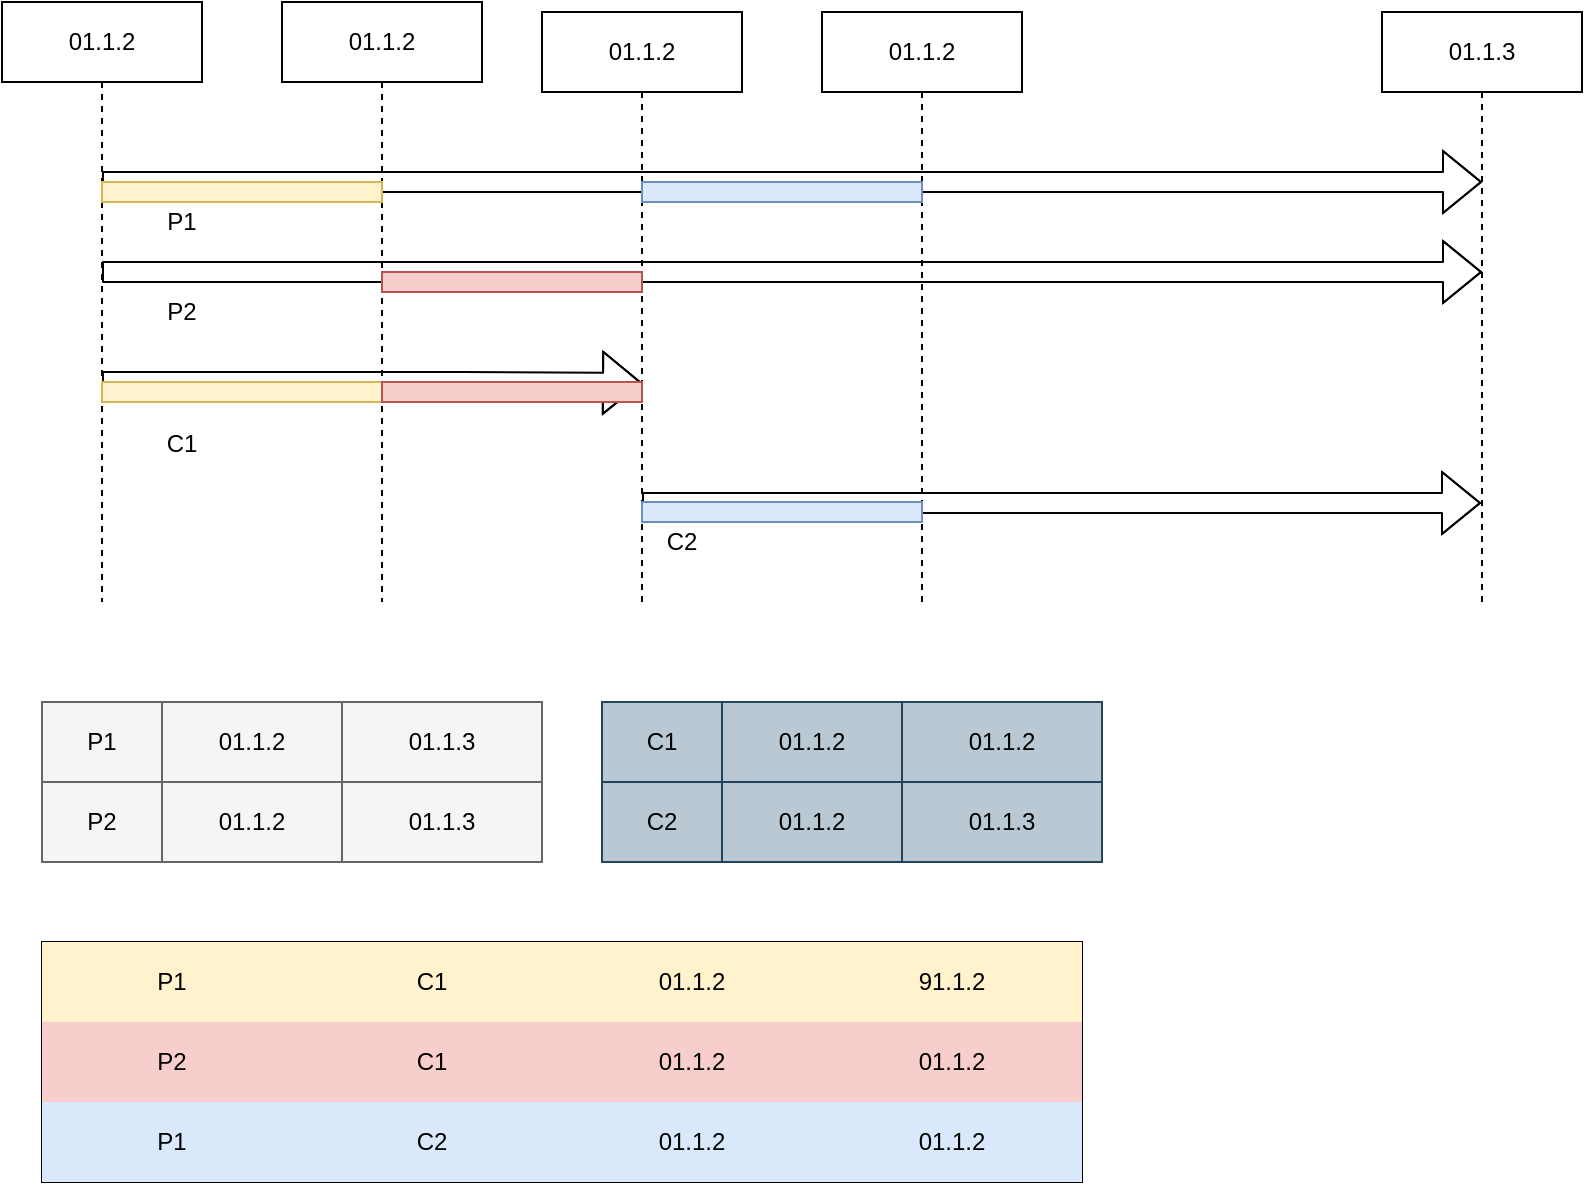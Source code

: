 <mxfile version="14.3.1" type="github" pages="2">
  <diagram id="Zvx5ettBaQEi-MYhYSjB" name="Page-1">
    <mxGraphModel dx="754" dy="679" grid="1" gridSize="10" guides="1" tooltips="1" connect="1" arrows="1" fold="1" page="1" pageScale="1" pageWidth="827" pageHeight="1169" math="0" shadow="0">
      <root>
        <mxCell id="0" />
        <mxCell id="1" parent="0" />
        <mxCell id="zC47A58OgdgVCpK81ka_-1" value="" style="shape=flexArrow;endArrow=classic;html=1;" parent="1" edge="1">
          <mxGeometry width="50" height="50" relative="1" as="geometry">
            <mxPoint x="60" y="150" as="sourcePoint" />
            <mxPoint x="750" y="150" as="targetPoint" />
            <Array as="points">
              <mxPoint x="240" y="150" />
            </Array>
          </mxGeometry>
        </mxCell>
        <mxCell id="zC47A58OgdgVCpK81ka_-2" value="P1" style="text;html=1;strokeColor=none;fillColor=none;align=center;verticalAlign=middle;whiteSpace=wrap;rounded=0;" parent="1" vertex="1">
          <mxGeometry x="80" y="160" width="40" height="20" as="geometry" />
        </mxCell>
        <mxCell id="zC47A58OgdgVCpK81ka_-3" value="" style="shape=flexArrow;endArrow=classic;html=1;" parent="1" edge="1">
          <mxGeometry width="50" height="50" relative="1" as="geometry">
            <mxPoint x="60" y="250" as="sourcePoint" />
            <mxPoint x="330" y="250.5" as="targetPoint" />
            <Array as="points">
              <mxPoint x="240" y="250" />
            </Array>
          </mxGeometry>
        </mxCell>
        <mxCell id="zC47A58OgdgVCpK81ka_-4" value="C1" style="text;html=1;strokeColor=none;fillColor=none;align=center;verticalAlign=middle;whiteSpace=wrap;rounded=0;" parent="1" vertex="1">
          <mxGeometry x="80" y="270.5" width="40" height="20" as="geometry" />
        </mxCell>
        <mxCell id="zC47A58OgdgVCpK81ka_-7" value="01.1.2" style="shape=umlLifeline;perimeter=lifelinePerimeter;whiteSpace=wrap;html=1;container=1;collapsible=0;recursiveResize=0;outlineConnect=0;" parent="1" vertex="1">
          <mxGeometry x="10" y="60" width="100" height="300" as="geometry" />
        </mxCell>
        <mxCell id="zC47A58OgdgVCpK81ka_-8" value="01.1.2" style="shape=umlLifeline;perimeter=lifelinePerimeter;whiteSpace=wrap;html=1;container=1;collapsible=0;recursiveResize=0;outlineConnect=0;" parent="1" vertex="1">
          <mxGeometry x="150" y="60" width="100" height="300" as="geometry" />
        </mxCell>
        <mxCell id="zC47A58OgdgVCpK81ka_-9" value="01.1.2" style="shape=umlLifeline;perimeter=lifelinePerimeter;whiteSpace=wrap;html=1;container=1;collapsible=0;recursiveResize=0;outlineConnect=0;" parent="1" vertex="1">
          <mxGeometry x="280" y="65" width="100" height="295" as="geometry" />
        </mxCell>
        <mxCell id="zC47A58OgdgVCpK81ka_-10" value="" style="shape=flexArrow;endArrow=classic;html=1;" parent="1" target="zC47A58OgdgVCpK81ka_-13" edge="1">
          <mxGeometry width="50" height="50" relative="1" as="geometry">
            <mxPoint x="330" y="310.5" as="sourcePoint" />
            <mxPoint x="600" y="311" as="targetPoint" />
            <Array as="points">
              <mxPoint x="510" y="310.5" />
            </Array>
          </mxGeometry>
        </mxCell>
        <mxCell id="zC47A58OgdgVCpK81ka_-11" value="C2" style="text;html=1;strokeColor=none;fillColor=none;align=center;verticalAlign=middle;whiteSpace=wrap;rounded=0;" parent="1" vertex="1">
          <mxGeometry x="330" y="320" width="40" height="20" as="geometry" />
        </mxCell>
        <mxCell id="zC47A58OgdgVCpK81ka_-12" value="01.1.2" style="shape=umlLifeline;perimeter=lifelinePerimeter;whiteSpace=wrap;html=1;container=1;collapsible=0;recursiveResize=0;outlineConnect=0;" parent="1" vertex="1">
          <mxGeometry x="420" y="65" width="100" height="295" as="geometry" />
        </mxCell>
        <mxCell id="zC47A58OgdgVCpK81ka_-13" value="01.1.3" style="shape=umlLifeline;perimeter=lifelinePerimeter;whiteSpace=wrap;html=1;container=1;collapsible=0;recursiveResize=0;outlineConnect=0;" parent="1" vertex="1">
          <mxGeometry x="700" y="65" width="100" height="295" as="geometry" />
        </mxCell>
        <mxCell id="zC47A58OgdgVCpK81ka_-14" value="" style="shape=flexArrow;endArrow=classic;html=1;" parent="1" edge="1">
          <mxGeometry width="50" height="50" relative="1" as="geometry">
            <mxPoint x="60" y="195" as="sourcePoint" />
            <mxPoint x="750" y="195" as="targetPoint" />
            <Array as="points">
              <mxPoint x="240" y="195" />
            </Array>
          </mxGeometry>
        </mxCell>
        <mxCell id="zC47A58OgdgVCpK81ka_-15" value="P2" style="text;html=1;strokeColor=none;fillColor=none;align=center;verticalAlign=middle;whiteSpace=wrap;rounded=0;" parent="1" vertex="1">
          <mxGeometry x="80" y="205" width="40" height="20" as="geometry" />
        </mxCell>
        <mxCell id="zC47A58OgdgVCpK81ka_-16" value="" style="rounded=0;whiteSpace=wrap;html=1;fillColor=#fff2cc;strokeColor=#d6b656;" parent="1" vertex="1">
          <mxGeometry x="60" y="150" width="140" height="10" as="geometry" />
        </mxCell>
        <mxCell id="zC47A58OgdgVCpK81ka_-17" value="" style="rounded=0;whiteSpace=wrap;html=1;fillColor=#fff2cc;strokeColor=#d6b656;" parent="1" vertex="1">
          <mxGeometry x="60" y="250" width="140" height="10" as="geometry" />
        </mxCell>
        <mxCell id="zC47A58OgdgVCpK81ka_-23" value="" style="rounded=0;whiteSpace=wrap;html=1;fillColor=#f8cecc;strokeColor=#b85450;" parent="1" vertex="1">
          <mxGeometry x="200" y="195" width="130" height="10" as="geometry" />
        </mxCell>
        <mxCell id="zC47A58OgdgVCpK81ka_-24" value="" style="rounded=0;whiteSpace=wrap;html=1;fillColor=#f8cecc;strokeColor=#b85450;" parent="1" vertex="1">
          <mxGeometry x="200" y="250" width="130" height="10" as="geometry" />
        </mxCell>
        <mxCell id="zC47A58OgdgVCpK81ka_-27" value="" style="shape=table;html=1;whiteSpace=wrap;startSize=0;container=1;collapsible=0;childLayout=tableLayout;fillColor=#f5f5f5;strokeColor=#666666;fontColor=#333333;" parent="1" vertex="1">
          <mxGeometry x="30" y="410" width="250" height="80" as="geometry" />
        </mxCell>
        <mxCell id="zC47A58OgdgVCpK81ka_-28" value="" style="shape=partialRectangle;html=1;whiteSpace=wrap;collapsible=0;dropTarget=0;pointerEvents=0;fillColor=none;top=0;left=0;bottom=0;right=0;points=[[0,0.5],[1,0.5]];portConstraint=eastwest;" parent="zC47A58OgdgVCpK81ka_-27" vertex="1">
          <mxGeometry width="250" height="40" as="geometry" />
        </mxCell>
        <mxCell id="zC47A58OgdgVCpK81ka_-29" value="P1" style="shape=partialRectangle;html=1;whiteSpace=wrap;connectable=0;overflow=hidden;fillColor=none;top=0;left=0;bottom=0;right=0;" parent="zC47A58OgdgVCpK81ka_-28" vertex="1">
          <mxGeometry width="60" height="40" as="geometry" />
        </mxCell>
        <mxCell id="zC47A58OgdgVCpK81ka_-30" value="01.1.2" style="shape=partialRectangle;html=1;whiteSpace=wrap;connectable=0;overflow=hidden;fillColor=none;top=0;left=0;bottom=0;right=0;" parent="zC47A58OgdgVCpK81ka_-28" vertex="1">
          <mxGeometry x="60" width="90" height="40" as="geometry" />
        </mxCell>
        <mxCell id="zC47A58OgdgVCpK81ka_-31" value="01.1.3" style="shape=partialRectangle;html=1;whiteSpace=wrap;connectable=0;overflow=hidden;fillColor=none;top=0;left=0;bottom=0;right=0;" parent="zC47A58OgdgVCpK81ka_-28" vertex="1">
          <mxGeometry x="150" width="100" height="40" as="geometry" />
        </mxCell>
        <mxCell id="zC47A58OgdgVCpK81ka_-32" value="" style="shape=partialRectangle;html=1;whiteSpace=wrap;collapsible=0;dropTarget=0;pointerEvents=0;fillColor=none;top=0;left=0;bottom=0;right=0;points=[[0,0.5],[1,0.5]];portConstraint=eastwest;" parent="zC47A58OgdgVCpK81ka_-27" vertex="1">
          <mxGeometry y="40" width="250" height="40" as="geometry" />
        </mxCell>
        <mxCell id="zC47A58OgdgVCpK81ka_-33" value="P2" style="shape=partialRectangle;html=1;whiteSpace=wrap;connectable=0;overflow=hidden;fillColor=none;top=0;left=0;bottom=0;right=0;" parent="zC47A58OgdgVCpK81ka_-32" vertex="1">
          <mxGeometry width="60" height="40" as="geometry" />
        </mxCell>
        <mxCell id="zC47A58OgdgVCpK81ka_-34" value="01.1.2" style="shape=partialRectangle;html=1;whiteSpace=wrap;connectable=0;overflow=hidden;fillColor=none;top=0;left=0;bottom=0;right=0;" parent="zC47A58OgdgVCpK81ka_-32" vertex="1">
          <mxGeometry x="60" width="90" height="40" as="geometry" />
        </mxCell>
        <mxCell id="zC47A58OgdgVCpK81ka_-35" value="01.1.3" style="shape=partialRectangle;html=1;whiteSpace=wrap;connectable=0;overflow=hidden;fillColor=none;top=0;left=0;bottom=0;right=0;" parent="zC47A58OgdgVCpK81ka_-32" vertex="1">
          <mxGeometry x="150" width="100" height="40" as="geometry" />
        </mxCell>
        <mxCell id="zC47A58OgdgVCpK81ka_-36" value="" style="shape=table;html=1;whiteSpace=wrap;startSize=0;container=1;collapsible=0;childLayout=tableLayout;fillColor=#bac8d3;strokeColor=#23445d;" parent="1" vertex="1">
          <mxGeometry x="310" y="410" width="250" height="80" as="geometry" />
        </mxCell>
        <mxCell id="zC47A58OgdgVCpK81ka_-37" value="" style="shape=partialRectangle;html=1;whiteSpace=wrap;collapsible=0;dropTarget=0;pointerEvents=0;fillColor=none;top=0;left=0;bottom=0;right=0;points=[[0,0.5],[1,0.5]];portConstraint=eastwest;" parent="zC47A58OgdgVCpK81ka_-36" vertex="1">
          <mxGeometry width="250" height="40" as="geometry" />
        </mxCell>
        <mxCell id="zC47A58OgdgVCpK81ka_-38" value="C1" style="shape=partialRectangle;html=1;whiteSpace=wrap;connectable=0;overflow=hidden;fillColor=none;top=0;left=0;bottom=0;right=0;" parent="zC47A58OgdgVCpK81ka_-37" vertex="1">
          <mxGeometry width="60" height="40" as="geometry" />
        </mxCell>
        <mxCell id="zC47A58OgdgVCpK81ka_-39" value="01.1.2" style="shape=partialRectangle;html=1;whiteSpace=wrap;connectable=0;overflow=hidden;fillColor=none;top=0;left=0;bottom=0;right=0;" parent="zC47A58OgdgVCpK81ka_-37" vertex="1">
          <mxGeometry x="60" width="90" height="40" as="geometry" />
        </mxCell>
        <mxCell id="zC47A58OgdgVCpK81ka_-40" value="01.1.2" style="shape=partialRectangle;html=1;whiteSpace=wrap;connectable=0;overflow=hidden;fillColor=none;top=0;left=0;bottom=0;right=0;" parent="zC47A58OgdgVCpK81ka_-37" vertex="1">
          <mxGeometry x="150" width="100" height="40" as="geometry" />
        </mxCell>
        <mxCell id="zC47A58OgdgVCpK81ka_-41" value="" style="shape=partialRectangle;html=1;whiteSpace=wrap;collapsible=0;dropTarget=0;pointerEvents=0;fillColor=none;top=0;left=0;bottom=0;right=0;points=[[0,0.5],[1,0.5]];portConstraint=eastwest;" parent="zC47A58OgdgVCpK81ka_-36" vertex="1">
          <mxGeometry y="40" width="250" height="40" as="geometry" />
        </mxCell>
        <mxCell id="zC47A58OgdgVCpK81ka_-42" value="C2" style="shape=partialRectangle;html=1;whiteSpace=wrap;connectable=0;overflow=hidden;fillColor=none;top=0;left=0;bottom=0;right=0;" parent="zC47A58OgdgVCpK81ka_-41" vertex="1">
          <mxGeometry width="60" height="40" as="geometry" />
        </mxCell>
        <mxCell id="zC47A58OgdgVCpK81ka_-43" value="01.1.2" style="shape=partialRectangle;html=1;whiteSpace=wrap;connectable=0;overflow=hidden;fillColor=none;top=0;left=0;bottom=0;right=0;" parent="zC47A58OgdgVCpK81ka_-41" vertex="1">
          <mxGeometry x="60" width="90" height="40" as="geometry" />
        </mxCell>
        <mxCell id="zC47A58OgdgVCpK81ka_-44" value="01.1.3" style="shape=partialRectangle;html=1;whiteSpace=wrap;connectable=0;overflow=hidden;fillColor=none;top=0;left=0;bottom=0;right=0;" parent="zC47A58OgdgVCpK81ka_-41" vertex="1">
          <mxGeometry x="150" width="100" height="40" as="geometry" />
        </mxCell>
        <mxCell id="zC47A58OgdgVCpK81ka_-45" value="" style="rounded=0;whiteSpace=wrap;html=1;fillColor=#dae8fc;strokeColor=#6c8ebf;" parent="1" vertex="1">
          <mxGeometry x="330" y="310" width="140" height="10" as="geometry" />
        </mxCell>
        <mxCell id="zC47A58OgdgVCpK81ka_-48" value="" style="rounded=0;whiteSpace=wrap;html=1;fillColor=#dae8fc;strokeColor=#6c8ebf;" parent="1" vertex="1">
          <mxGeometry x="330" y="150" width="140" height="10" as="geometry" />
        </mxCell>
        <mxCell id="zC47A58OgdgVCpK81ka_-49" value="" style="shape=table;html=1;whiteSpace=wrap;startSize=0;container=1;collapsible=0;childLayout=tableLayout;" parent="1" vertex="1">
          <mxGeometry x="30" y="530" width="520" height="120" as="geometry" />
        </mxCell>
        <mxCell id="zC47A58OgdgVCpK81ka_-50" value="" style="shape=partialRectangle;html=1;whiteSpace=wrap;collapsible=0;dropTarget=0;pointerEvents=0;fillColor=#fff2cc;top=0;left=0;bottom=0;right=0;points=[[0,0.5],[1,0.5]];portConstraint=eastwest;strokeColor=#d6b656;" parent="zC47A58OgdgVCpK81ka_-49" vertex="1">
          <mxGeometry width="520" height="40" as="geometry" />
        </mxCell>
        <mxCell id="zC47A58OgdgVCpK81ka_-51" value="P1" style="shape=partialRectangle;html=1;whiteSpace=wrap;connectable=0;overflow=hidden;fillColor=none;top=0;left=0;bottom=0;right=0;" parent="zC47A58OgdgVCpK81ka_-50" vertex="1">
          <mxGeometry width="130" height="40" as="geometry" />
        </mxCell>
        <mxCell id="zC47A58OgdgVCpK81ka_-52" value="C1" style="shape=partialRectangle;html=1;whiteSpace=wrap;connectable=0;overflow=hidden;fillColor=none;top=0;left=0;bottom=0;right=0;" parent="zC47A58OgdgVCpK81ka_-50" vertex="1">
          <mxGeometry x="130" width="130" height="40" as="geometry" />
        </mxCell>
        <mxCell id="zC47A58OgdgVCpK81ka_-53" value="01.1.2" style="shape=partialRectangle;html=1;whiteSpace=wrap;connectable=0;overflow=hidden;fillColor=none;top=0;left=0;bottom=0;right=0;" parent="zC47A58OgdgVCpK81ka_-50" vertex="1">
          <mxGeometry x="260" width="130" height="40" as="geometry" />
        </mxCell>
        <mxCell id="zC47A58OgdgVCpK81ka_-54" value="91.1.2" style="shape=partialRectangle;html=1;whiteSpace=wrap;connectable=0;overflow=hidden;fillColor=none;top=0;left=0;bottom=0;right=0;" parent="zC47A58OgdgVCpK81ka_-50" vertex="1">
          <mxGeometry x="390" width="130" height="40" as="geometry" />
        </mxCell>
        <mxCell id="zC47A58OgdgVCpK81ka_-55" value="" style="shape=partialRectangle;html=1;whiteSpace=wrap;collapsible=0;dropTarget=0;pointerEvents=0;fillColor=#f8cecc;top=0;left=0;bottom=0;right=0;points=[[0,0.5],[1,0.5]];portConstraint=eastwest;strokeColor=#b85450;" parent="zC47A58OgdgVCpK81ka_-49" vertex="1">
          <mxGeometry y="40" width="520" height="40" as="geometry" />
        </mxCell>
        <mxCell id="zC47A58OgdgVCpK81ka_-56" value="P2" style="shape=partialRectangle;html=1;whiteSpace=wrap;connectable=0;overflow=hidden;fillColor=none;top=0;left=0;bottom=0;right=0;" parent="zC47A58OgdgVCpK81ka_-55" vertex="1">
          <mxGeometry width="130" height="40" as="geometry" />
        </mxCell>
        <mxCell id="zC47A58OgdgVCpK81ka_-57" value="C1" style="shape=partialRectangle;html=1;whiteSpace=wrap;connectable=0;overflow=hidden;fillColor=none;top=0;left=0;bottom=0;right=0;" parent="zC47A58OgdgVCpK81ka_-55" vertex="1">
          <mxGeometry x="130" width="130" height="40" as="geometry" />
        </mxCell>
        <mxCell id="zC47A58OgdgVCpK81ka_-58" value="01.1.2" style="shape=partialRectangle;html=1;whiteSpace=wrap;connectable=0;overflow=hidden;fillColor=none;top=0;left=0;bottom=0;right=0;" parent="zC47A58OgdgVCpK81ka_-55" vertex="1">
          <mxGeometry x="260" width="130" height="40" as="geometry" />
        </mxCell>
        <mxCell id="zC47A58OgdgVCpK81ka_-59" value="01.1.2" style="shape=partialRectangle;html=1;whiteSpace=wrap;connectable=0;overflow=hidden;fillColor=none;top=0;left=0;bottom=0;right=0;" parent="zC47A58OgdgVCpK81ka_-55" vertex="1">
          <mxGeometry x="390" width="130" height="40" as="geometry" />
        </mxCell>
        <mxCell id="zC47A58OgdgVCpK81ka_-60" value="" style="shape=partialRectangle;html=1;whiteSpace=wrap;collapsible=0;dropTarget=0;pointerEvents=0;fillColor=#dae8fc;top=0;left=0;bottom=0;right=0;points=[[0,0.5],[1,0.5]];portConstraint=eastwest;strokeColor=#6c8ebf;" parent="zC47A58OgdgVCpK81ka_-49" vertex="1">
          <mxGeometry y="80" width="520" height="40" as="geometry" />
        </mxCell>
        <mxCell id="zC47A58OgdgVCpK81ka_-61" value="P1" style="shape=partialRectangle;html=1;whiteSpace=wrap;connectable=0;overflow=hidden;fillColor=none;top=0;left=0;bottom=0;right=0;" parent="zC47A58OgdgVCpK81ka_-60" vertex="1">
          <mxGeometry width="130" height="40" as="geometry" />
        </mxCell>
        <mxCell id="zC47A58OgdgVCpK81ka_-62" value="C2" style="shape=partialRectangle;html=1;whiteSpace=wrap;connectable=0;overflow=hidden;fillColor=none;top=0;left=0;bottom=0;right=0;" parent="zC47A58OgdgVCpK81ka_-60" vertex="1">
          <mxGeometry x="130" width="130" height="40" as="geometry" />
        </mxCell>
        <mxCell id="zC47A58OgdgVCpK81ka_-63" value="01.1.2" style="shape=partialRectangle;html=1;whiteSpace=wrap;connectable=0;overflow=hidden;fillColor=none;top=0;left=0;bottom=0;right=0;" parent="zC47A58OgdgVCpK81ka_-60" vertex="1">
          <mxGeometry x="260" width="130" height="40" as="geometry" />
        </mxCell>
        <mxCell id="zC47A58OgdgVCpK81ka_-64" value="01.1.2" style="shape=partialRectangle;html=1;whiteSpace=wrap;connectable=0;overflow=hidden;fillColor=none;top=0;left=0;bottom=0;right=0;" parent="zC47A58OgdgVCpK81ka_-60" vertex="1">
          <mxGeometry x="390" width="130" height="40" as="geometry" />
        </mxCell>
      </root>
    </mxGraphModel>
  </diagram>
  <diagram id="IOBG2YnW2dGaZkrYcSqz" name="Page-2">
    <mxGraphModel dx="861" dy="748" grid="1" gridSize="10" guides="1" tooltips="1" connect="1" arrows="1" fold="1" page="1" pageScale="1" pageWidth="827" pageHeight="1169" math="0" shadow="0">
      <root>
        <mxCell id="e-Ma7OgO5Ln9HVrm1KN4-0" />
        <mxCell id="e-Ma7OgO5Ln9HVrm1KN4-1" parent="e-Ma7OgO5Ln9HVrm1KN4-0" />
        <mxCell id="e-Ma7OgO5Ln9HVrm1KN4-2" value="JPA:&lt;br&gt;&lt;br&gt;class p {&lt;br&gt;&lt;br&gt;@entity&amp;nbsp;&lt;br&gt;long start_datum;&lt;br&gt;long end_datum;&lt;br&gt;&lt;br&gt;@onetomany&lt;br&gt;List C c;&lt;br&gt;&lt;br&gt;SQL erzeugt&amp;nbsp; falsch:&lt;br&gt;Select * from P p&lt;br&gt;JOIN C c on p.start_datum = c.start_datum and p.end_datum = c.end_datum&lt;br&gt;&lt;br&gt;&lt;br&gt;&lt;br&gt;SQL richtig (st = gewählter Stichtag für Zugriff:&lt;br&gt;&lt;br&gt;Select * from P p&lt;br&gt;JOIN C c on p.start_datum &amp;lt;= st and p.end_datum &amp;gt;= st and c.start_datum &amp;lt;= st and c.end_datum &amp;gt;= st" style="text;html=1;strokeColor=none;fillColor=none;align=left;verticalAlign=top;whiteSpace=wrap;rounded=0;horizontal=1;" vertex="1" parent="e-Ma7OgO5Ln9HVrm1KN4-1">
          <mxGeometry x="30" y="17" width="690" height="630" as="geometry" />
        </mxCell>
      </root>
    </mxGraphModel>
  </diagram>
</mxfile>

